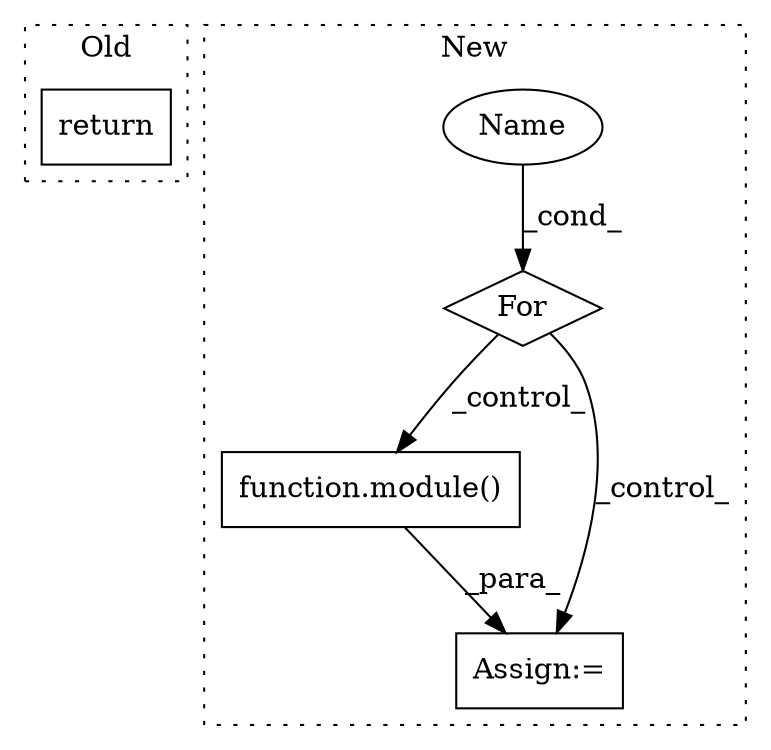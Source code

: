 digraph G {
subgraph cluster0 {
1 [label="return" a="93" s="15033" l="7" shape="box"];
label = "Old";
style="dotted";
}
subgraph cluster1 {
2 [label="function.module()" a="75" s="11833,11841" l="7,1" shape="box"];
3 [label="Assign:=" a="68" s="11830" l="3" shape="box"];
4 [label="Name" a="87" s="11793" l="6" shape="ellipse"];
5 [label="For" a="107" s="11783,11815" l="4,14" shape="diamond"];
label = "New";
style="dotted";
}
2 -> 3 [label="_para_"];
4 -> 5 [label="_cond_"];
5 -> 3 [label="_control_"];
5 -> 2 [label="_control_"];
}